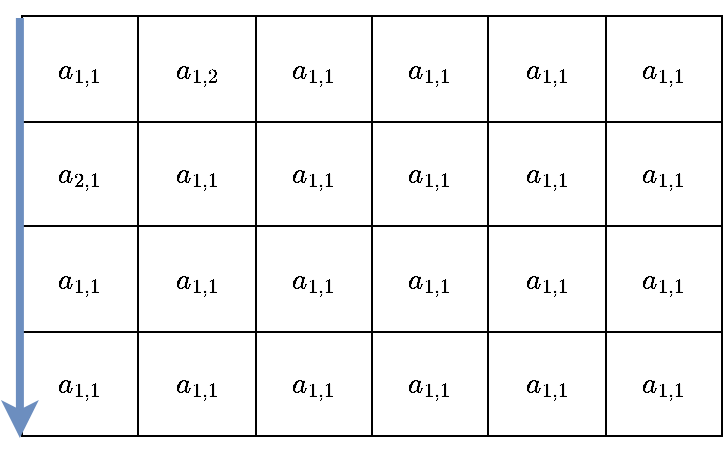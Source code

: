 <mxfile version="24.4.0" type="github">
  <diagram name="Page-1" id="wGf5R7sx8XBUqBo0aK0b">
    <mxGraphModel dx="1434" dy="718" grid="1" gridSize="10" guides="1" tooltips="1" connect="1" arrows="1" fold="1" page="1" pageScale="1" pageWidth="850" pageHeight="1100" math="1" shadow="0">
      <root>
        <mxCell id="0" />
        <mxCell id="1" parent="0" />
        <mxCell id="F3wyyiee0PLoBlBI_Hny-25" value="" style="shape=table;startSize=0;container=1;collapsible=0;childLayout=tableLayout;rounded=1;" parent="1" vertex="1">
          <mxGeometry x="270" y="440" width="350" height="210" as="geometry" />
        </mxCell>
        <mxCell id="F3wyyiee0PLoBlBI_Hny-26" value="" style="shape=tableRow;horizontal=0;startSize=0;swimlaneHead=0;swimlaneBody=0;strokeColor=inherit;top=0;left=0;bottom=0;right=0;collapsible=0;dropTarget=0;fillColor=none;points=[[0,0.5],[1,0.5]];portConstraint=eastwest;" parent="F3wyyiee0PLoBlBI_Hny-25" vertex="1">
          <mxGeometry width="350" height="53" as="geometry" />
        </mxCell>
        <mxCell id="F3wyyiee0PLoBlBI_Hny-27" value="$$a_{1,1}$$" style="shape=partialRectangle;html=1;whiteSpace=wrap;connectable=0;strokeColor=inherit;overflow=hidden;fillColor=none;top=0;left=0;bottom=0;right=0;pointerEvents=1;" parent="F3wyyiee0PLoBlBI_Hny-26" vertex="1">
          <mxGeometry width="58" height="53" as="geometry">
            <mxRectangle width="58" height="53" as="alternateBounds" />
          </mxGeometry>
        </mxCell>
        <mxCell id="F3wyyiee0PLoBlBI_Hny-28" value="$$a_{1,2}$$" style="shape=partialRectangle;html=1;whiteSpace=wrap;connectable=0;strokeColor=inherit;overflow=hidden;fillColor=none;top=0;left=0;bottom=0;right=0;pointerEvents=1;" parent="F3wyyiee0PLoBlBI_Hny-26" vertex="1">
          <mxGeometry x="58" width="59" height="53" as="geometry">
            <mxRectangle width="59" height="53" as="alternateBounds" />
          </mxGeometry>
        </mxCell>
        <mxCell id="F3wyyiee0PLoBlBI_Hny-29" value="$$a_{1,1}$$" style="shape=partialRectangle;html=1;whiteSpace=wrap;connectable=0;strokeColor=inherit;overflow=hidden;fillColor=none;top=0;left=0;bottom=0;right=0;pointerEvents=1;" parent="F3wyyiee0PLoBlBI_Hny-26" vertex="1">
          <mxGeometry x="117" width="58" height="53" as="geometry">
            <mxRectangle width="58" height="53" as="alternateBounds" />
          </mxGeometry>
        </mxCell>
        <mxCell id="F3wyyiee0PLoBlBI_Hny-30" value="$$a_{1,1}$$" style="shape=partialRectangle;html=1;whiteSpace=wrap;connectable=0;strokeColor=inherit;overflow=hidden;fillColor=none;top=0;left=0;bottom=0;right=0;pointerEvents=1;" parent="F3wyyiee0PLoBlBI_Hny-26" vertex="1">
          <mxGeometry x="175" width="58" height="53" as="geometry">
            <mxRectangle width="58" height="53" as="alternateBounds" />
          </mxGeometry>
        </mxCell>
        <mxCell id="F3wyyiee0PLoBlBI_Hny-31" value="$$a_{1,1}$$" style="shape=partialRectangle;html=1;whiteSpace=wrap;connectable=0;strokeColor=inherit;overflow=hidden;fillColor=none;top=0;left=0;bottom=0;right=0;pointerEvents=1;" parent="F3wyyiee0PLoBlBI_Hny-26" vertex="1">
          <mxGeometry x="233" width="59" height="53" as="geometry">
            <mxRectangle width="59" height="53" as="alternateBounds" />
          </mxGeometry>
        </mxCell>
        <mxCell id="F3wyyiee0PLoBlBI_Hny-32" value="$$a_{1,1}$$" style="shape=partialRectangle;html=1;whiteSpace=wrap;connectable=0;strokeColor=inherit;overflow=hidden;fillColor=none;top=0;left=0;bottom=0;right=0;pointerEvents=1;" parent="F3wyyiee0PLoBlBI_Hny-26" vertex="1">
          <mxGeometry x="292" width="58" height="53" as="geometry">
            <mxRectangle width="58" height="53" as="alternateBounds" />
          </mxGeometry>
        </mxCell>
        <mxCell id="F3wyyiee0PLoBlBI_Hny-33" value="" style="shape=tableRow;horizontal=0;startSize=0;swimlaneHead=0;swimlaneBody=0;strokeColor=inherit;top=0;left=0;bottom=0;right=0;collapsible=0;dropTarget=0;fillColor=none;points=[[0,0.5],[1,0.5]];portConstraint=eastwest;" parent="F3wyyiee0PLoBlBI_Hny-25" vertex="1">
          <mxGeometry y="53" width="350" height="52" as="geometry" />
        </mxCell>
        <mxCell id="F3wyyiee0PLoBlBI_Hny-34" value="$$a_{2,1}$$" style="shape=partialRectangle;html=1;whiteSpace=wrap;connectable=0;strokeColor=inherit;overflow=hidden;fillColor=none;top=0;left=0;bottom=0;right=0;pointerEvents=1;" parent="F3wyyiee0PLoBlBI_Hny-33" vertex="1">
          <mxGeometry width="58" height="52" as="geometry">
            <mxRectangle width="58" height="52" as="alternateBounds" />
          </mxGeometry>
        </mxCell>
        <mxCell id="F3wyyiee0PLoBlBI_Hny-35" value="$$a_{1,1}$$" style="shape=partialRectangle;html=1;whiteSpace=wrap;connectable=0;strokeColor=inherit;overflow=hidden;fillColor=none;top=0;left=0;bottom=0;right=0;pointerEvents=1;" parent="F3wyyiee0PLoBlBI_Hny-33" vertex="1">
          <mxGeometry x="58" width="59" height="52" as="geometry">
            <mxRectangle width="59" height="52" as="alternateBounds" />
          </mxGeometry>
        </mxCell>
        <mxCell id="F3wyyiee0PLoBlBI_Hny-36" value="$$a_{1,1}$$" style="shape=partialRectangle;html=1;whiteSpace=wrap;connectable=0;strokeColor=inherit;overflow=hidden;fillColor=none;top=0;left=0;bottom=0;right=0;pointerEvents=1;" parent="F3wyyiee0PLoBlBI_Hny-33" vertex="1">
          <mxGeometry x="117" width="58" height="52" as="geometry">
            <mxRectangle width="58" height="52" as="alternateBounds" />
          </mxGeometry>
        </mxCell>
        <mxCell id="F3wyyiee0PLoBlBI_Hny-37" value="$$a_{1,1}$$" style="shape=partialRectangle;html=1;whiteSpace=wrap;connectable=0;strokeColor=inherit;overflow=hidden;fillColor=none;top=0;left=0;bottom=0;right=0;pointerEvents=1;" parent="F3wyyiee0PLoBlBI_Hny-33" vertex="1">
          <mxGeometry x="175" width="58" height="52" as="geometry">
            <mxRectangle width="58" height="52" as="alternateBounds" />
          </mxGeometry>
        </mxCell>
        <mxCell id="F3wyyiee0PLoBlBI_Hny-38" value="$$a_{1,1}$$" style="shape=partialRectangle;html=1;whiteSpace=wrap;connectable=0;strokeColor=inherit;overflow=hidden;fillColor=none;top=0;left=0;bottom=0;right=0;pointerEvents=1;" parent="F3wyyiee0PLoBlBI_Hny-33" vertex="1">
          <mxGeometry x="233" width="59" height="52" as="geometry">
            <mxRectangle width="59" height="52" as="alternateBounds" />
          </mxGeometry>
        </mxCell>
        <mxCell id="F3wyyiee0PLoBlBI_Hny-39" value="$$a_{1,1}$$" style="shape=partialRectangle;html=1;whiteSpace=wrap;connectable=0;strokeColor=inherit;overflow=hidden;fillColor=none;top=0;left=0;bottom=0;right=0;pointerEvents=1;" parent="F3wyyiee0PLoBlBI_Hny-33" vertex="1">
          <mxGeometry x="292" width="58" height="52" as="geometry">
            <mxRectangle width="58" height="52" as="alternateBounds" />
          </mxGeometry>
        </mxCell>
        <mxCell id="F3wyyiee0PLoBlBI_Hny-40" value="" style="shape=tableRow;horizontal=0;startSize=0;swimlaneHead=0;swimlaneBody=0;strokeColor=inherit;top=0;left=0;bottom=0;right=0;collapsible=0;dropTarget=0;fillColor=none;points=[[0,0.5],[1,0.5]];portConstraint=eastwest;" parent="F3wyyiee0PLoBlBI_Hny-25" vertex="1">
          <mxGeometry y="105" width="350" height="53" as="geometry" />
        </mxCell>
        <mxCell id="F3wyyiee0PLoBlBI_Hny-41" value="$$a_{1,1}$$" style="shape=partialRectangle;html=1;whiteSpace=wrap;connectable=0;strokeColor=inherit;overflow=hidden;fillColor=none;top=0;left=0;bottom=0;right=0;pointerEvents=1;" parent="F3wyyiee0PLoBlBI_Hny-40" vertex="1">
          <mxGeometry width="58" height="53" as="geometry">
            <mxRectangle width="58" height="53" as="alternateBounds" />
          </mxGeometry>
        </mxCell>
        <mxCell id="F3wyyiee0PLoBlBI_Hny-42" value="$$a_{1,1}$$" style="shape=partialRectangle;html=1;whiteSpace=wrap;connectable=0;strokeColor=inherit;overflow=hidden;fillColor=none;top=0;left=0;bottom=0;right=0;pointerEvents=1;" parent="F3wyyiee0PLoBlBI_Hny-40" vertex="1">
          <mxGeometry x="58" width="59" height="53" as="geometry">
            <mxRectangle width="59" height="53" as="alternateBounds" />
          </mxGeometry>
        </mxCell>
        <mxCell id="F3wyyiee0PLoBlBI_Hny-43" value="$$a_{1,1}$$" style="shape=partialRectangle;html=1;whiteSpace=wrap;connectable=0;strokeColor=inherit;overflow=hidden;fillColor=none;top=0;left=0;bottom=0;right=0;pointerEvents=1;" parent="F3wyyiee0PLoBlBI_Hny-40" vertex="1">
          <mxGeometry x="117" width="58" height="53" as="geometry">
            <mxRectangle width="58" height="53" as="alternateBounds" />
          </mxGeometry>
        </mxCell>
        <mxCell id="F3wyyiee0PLoBlBI_Hny-44" value="$$a_{1,1}$$" style="shape=partialRectangle;html=1;whiteSpace=wrap;connectable=0;strokeColor=inherit;overflow=hidden;fillColor=none;top=0;left=0;bottom=0;right=0;pointerEvents=1;" parent="F3wyyiee0PLoBlBI_Hny-40" vertex="1">
          <mxGeometry x="175" width="58" height="53" as="geometry">
            <mxRectangle width="58" height="53" as="alternateBounds" />
          </mxGeometry>
        </mxCell>
        <mxCell id="F3wyyiee0PLoBlBI_Hny-45" value="$$a_{1,1}$$" style="shape=partialRectangle;html=1;whiteSpace=wrap;connectable=0;strokeColor=inherit;overflow=hidden;fillColor=none;top=0;left=0;bottom=0;right=0;pointerEvents=1;" parent="F3wyyiee0PLoBlBI_Hny-40" vertex="1">
          <mxGeometry x="233" width="59" height="53" as="geometry">
            <mxRectangle width="59" height="53" as="alternateBounds" />
          </mxGeometry>
        </mxCell>
        <mxCell id="F3wyyiee0PLoBlBI_Hny-46" value="$$a_{1,1}$$" style="shape=partialRectangle;html=1;whiteSpace=wrap;connectable=0;strokeColor=inherit;overflow=hidden;fillColor=none;top=0;left=0;bottom=0;right=0;pointerEvents=1;" parent="F3wyyiee0PLoBlBI_Hny-40" vertex="1">
          <mxGeometry x="292" width="58" height="53" as="geometry">
            <mxRectangle width="58" height="53" as="alternateBounds" />
          </mxGeometry>
        </mxCell>
        <mxCell id="F3wyyiee0PLoBlBI_Hny-47" value="" style="shape=tableRow;horizontal=0;startSize=0;swimlaneHead=0;swimlaneBody=0;strokeColor=inherit;top=0;left=0;bottom=0;right=0;collapsible=0;dropTarget=0;fillColor=none;points=[[0,0.5],[1,0.5]];portConstraint=eastwest;" parent="F3wyyiee0PLoBlBI_Hny-25" vertex="1">
          <mxGeometry y="158" width="350" height="52" as="geometry" />
        </mxCell>
        <mxCell id="F3wyyiee0PLoBlBI_Hny-48" value="$$a_{1,1}$$" style="shape=partialRectangle;html=1;whiteSpace=wrap;connectable=0;strokeColor=inherit;overflow=hidden;fillColor=none;top=0;left=0;bottom=0;right=0;pointerEvents=1;" parent="F3wyyiee0PLoBlBI_Hny-47" vertex="1">
          <mxGeometry width="58" height="52" as="geometry">
            <mxRectangle width="58" height="52" as="alternateBounds" />
          </mxGeometry>
        </mxCell>
        <mxCell id="F3wyyiee0PLoBlBI_Hny-49" value="$$a_{1,1}$$" style="shape=partialRectangle;html=1;whiteSpace=wrap;connectable=0;strokeColor=inherit;overflow=hidden;fillColor=none;top=0;left=0;bottom=0;right=0;pointerEvents=1;" parent="F3wyyiee0PLoBlBI_Hny-47" vertex="1">
          <mxGeometry x="58" width="59" height="52" as="geometry">
            <mxRectangle width="59" height="52" as="alternateBounds" />
          </mxGeometry>
        </mxCell>
        <mxCell id="F3wyyiee0PLoBlBI_Hny-50" value="$$a_{1,1}$$" style="shape=partialRectangle;html=1;whiteSpace=wrap;connectable=0;strokeColor=inherit;overflow=hidden;fillColor=none;top=0;left=0;bottom=0;right=0;pointerEvents=1;" parent="F3wyyiee0PLoBlBI_Hny-47" vertex="1">
          <mxGeometry x="117" width="58" height="52" as="geometry">
            <mxRectangle width="58" height="52" as="alternateBounds" />
          </mxGeometry>
        </mxCell>
        <mxCell id="F3wyyiee0PLoBlBI_Hny-51" value="$$a_{1,1}$$" style="shape=partialRectangle;html=1;whiteSpace=wrap;connectable=0;strokeColor=inherit;overflow=hidden;fillColor=none;top=0;left=0;bottom=0;right=0;pointerEvents=1;" parent="F3wyyiee0PLoBlBI_Hny-47" vertex="1">
          <mxGeometry x="175" width="58" height="52" as="geometry">
            <mxRectangle width="58" height="52" as="alternateBounds" />
          </mxGeometry>
        </mxCell>
        <mxCell id="F3wyyiee0PLoBlBI_Hny-52" value="$$a_{1,1}$$" style="shape=partialRectangle;html=1;whiteSpace=wrap;connectable=0;strokeColor=inherit;overflow=hidden;fillColor=none;top=0;left=0;bottom=0;right=0;pointerEvents=1;" parent="F3wyyiee0PLoBlBI_Hny-47" vertex="1">
          <mxGeometry x="233" width="59" height="52" as="geometry">
            <mxRectangle width="59" height="52" as="alternateBounds" />
          </mxGeometry>
        </mxCell>
        <mxCell id="F3wyyiee0PLoBlBI_Hny-53" value="$$a_{1,1}$$" style="shape=partialRectangle;html=1;whiteSpace=wrap;connectable=0;strokeColor=inherit;overflow=hidden;fillColor=none;top=0;left=0;bottom=0;right=0;pointerEvents=1;" parent="F3wyyiee0PLoBlBI_Hny-47" vertex="1">
          <mxGeometry x="292" width="58" height="52" as="geometry">
            <mxRectangle width="58" height="52" as="alternateBounds" />
          </mxGeometry>
        </mxCell>
        <mxCell id="1sqNqoG4s8r2B1xqitDS-2" value="" style="endArrow=classic;html=1;rounded=0;exitX=-0.003;exitY=0.019;exitDx=0;exitDy=0;exitPerimeter=0;entryX=-0.003;entryY=1.019;entryDx=0;entryDy=0;entryPerimeter=0;fillColor=#dae8fc;strokeColor=#6c8ebf;strokeWidth=4;" edge="1" parent="F3wyyiee0PLoBlBI_Hny-25" source="F3wyyiee0PLoBlBI_Hny-26" target="F3wyyiee0PLoBlBI_Hny-47">
          <mxGeometry width="50" height="50" relative="1" as="geometry">
            <mxPoint x="10" y="70" as="sourcePoint" />
            <mxPoint x="60" y="20" as="targetPoint" />
          </mxGeometry>
        </mxCell>
      </root>
    </mxGraphModel>
  </diagram>
</mxfile>
